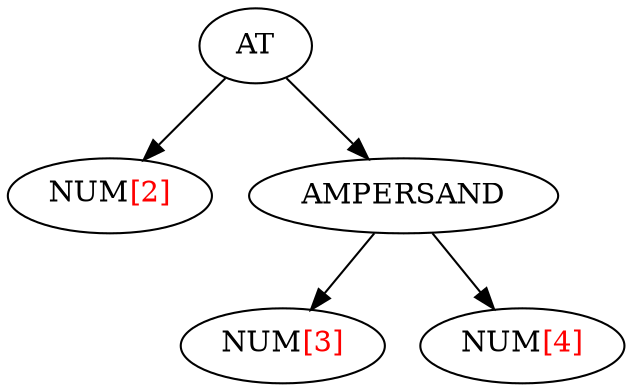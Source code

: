 digraph G {
ordering=out

  0 [label = <AT>];
  0 -> 01;
  0 -> 02;
  01 [label = <NUM<font color="red">[2]</font>>];
  02 [label = <AMPERSAND>];
  02 -> 021;
  02 -> 022;
  021 [label = <NUM<font color="red">[3]</font>>];
  022 [label = <NUM<font color="red">[4]</font>>];

}

